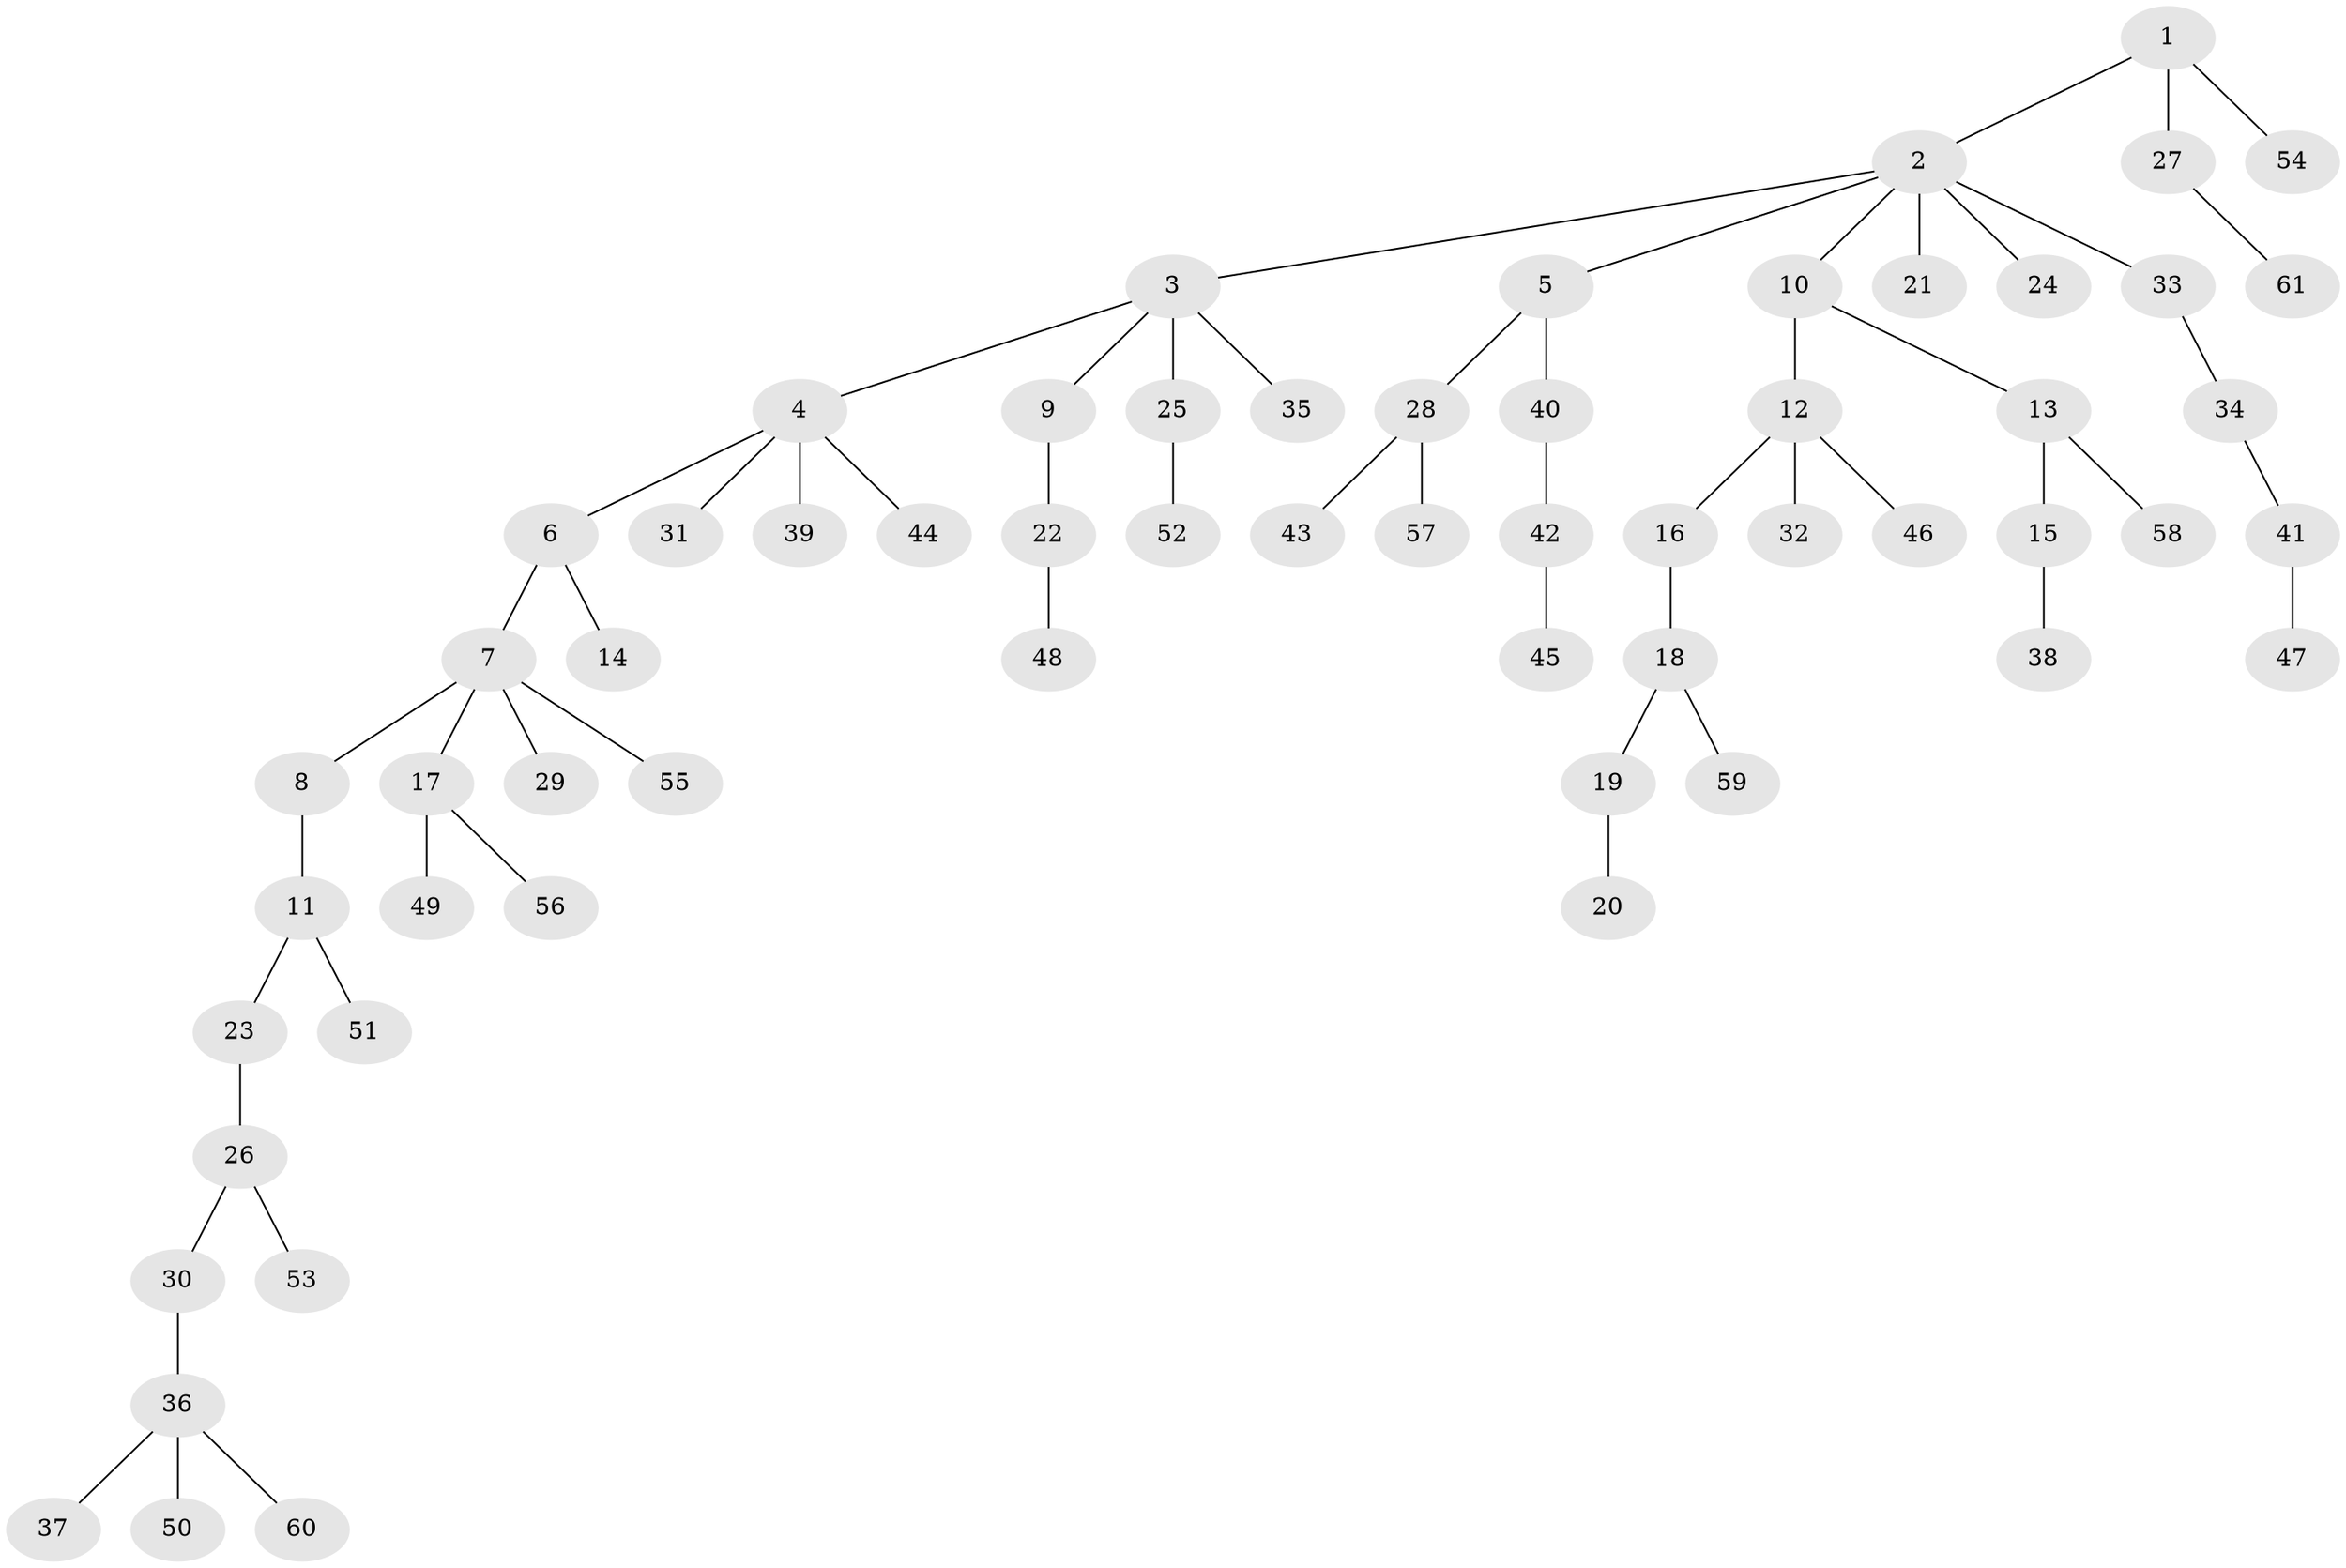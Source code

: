 // Generated by graph-tools (version 1.1) at 2025/02/03/09/25 03:02:18]
// undirected, 61 vertices, 60 edges
graph export_dot {
graph [start="1"]
  node [color=gray90,style=filled];
  1;
  2;
  3;
  4;
  5;
  6;
  7;
  8;
  9;
  10;
  11;
  12;
  13;
  14;
  15;
  16;
  17;
  18;
  19;
  20;
  21;
  22;
  23;
  24;
  25;
  26;
  27;
  28;
  29;
  30;
  31;
  32;
  33;
  34;
  35;
  36;
  37;
  38;
  39;
  40;
  41;
  42;
  43;
  44;
  45;
  46;
  47;
  48;
  49;
  50;
  51;
  52;
  53;
  54;
  55;
  56;
  57;
  58;
  59;
  60;
  61;
  1 -- 2;
  1 -- 27;
  1 -- 54;
  2 -- 3;
  2 -- 5;
  2 -- 10;
  2 -- 21;
  2 -- 24;
  2 -- 33;
  3 -- 4;
  3 -- 9;
  3 -- 25;
  3 -- 35;
  4 -- 6;
  4 -- 31;
  4 -- 39;
  4 -- 44;
  5 -- 28;
  5 -- 40;
  6 -- 7;
  6 -- 14;
  7 -- 8;
  7 -- 17;
  7 -- 29;
  7 -- 55;
  8 -- 11;
  9 -- 22;
  10 -- 12;
  10 -- 13;
  11 -- 23;
  11 -- 51;
  12 -- 16;
  12 -- 32;
  12 -- 46;
  13 -- 15;
  13 -- 58;
  15 -- 38;
  16 -- 18;
  17 -- 49;
  17 -- 56;
  18 -- 19;
  18 -- 59;
  19 -- 20;
  22 -- 48;
  23 -- 26;
  25 -- 52;
  26 -- 30;
  26 -- 53;
  27 -- 61;
  28 -- 43;
  28 -- 57;
  30 -- 36;
  33 -- 34;
  34 -- 41;
  36 -- 37;
  36 -- 50;
  36 -- 60;
  40 -- 42;
  41 -- 47;
  42 -- 45;
}
